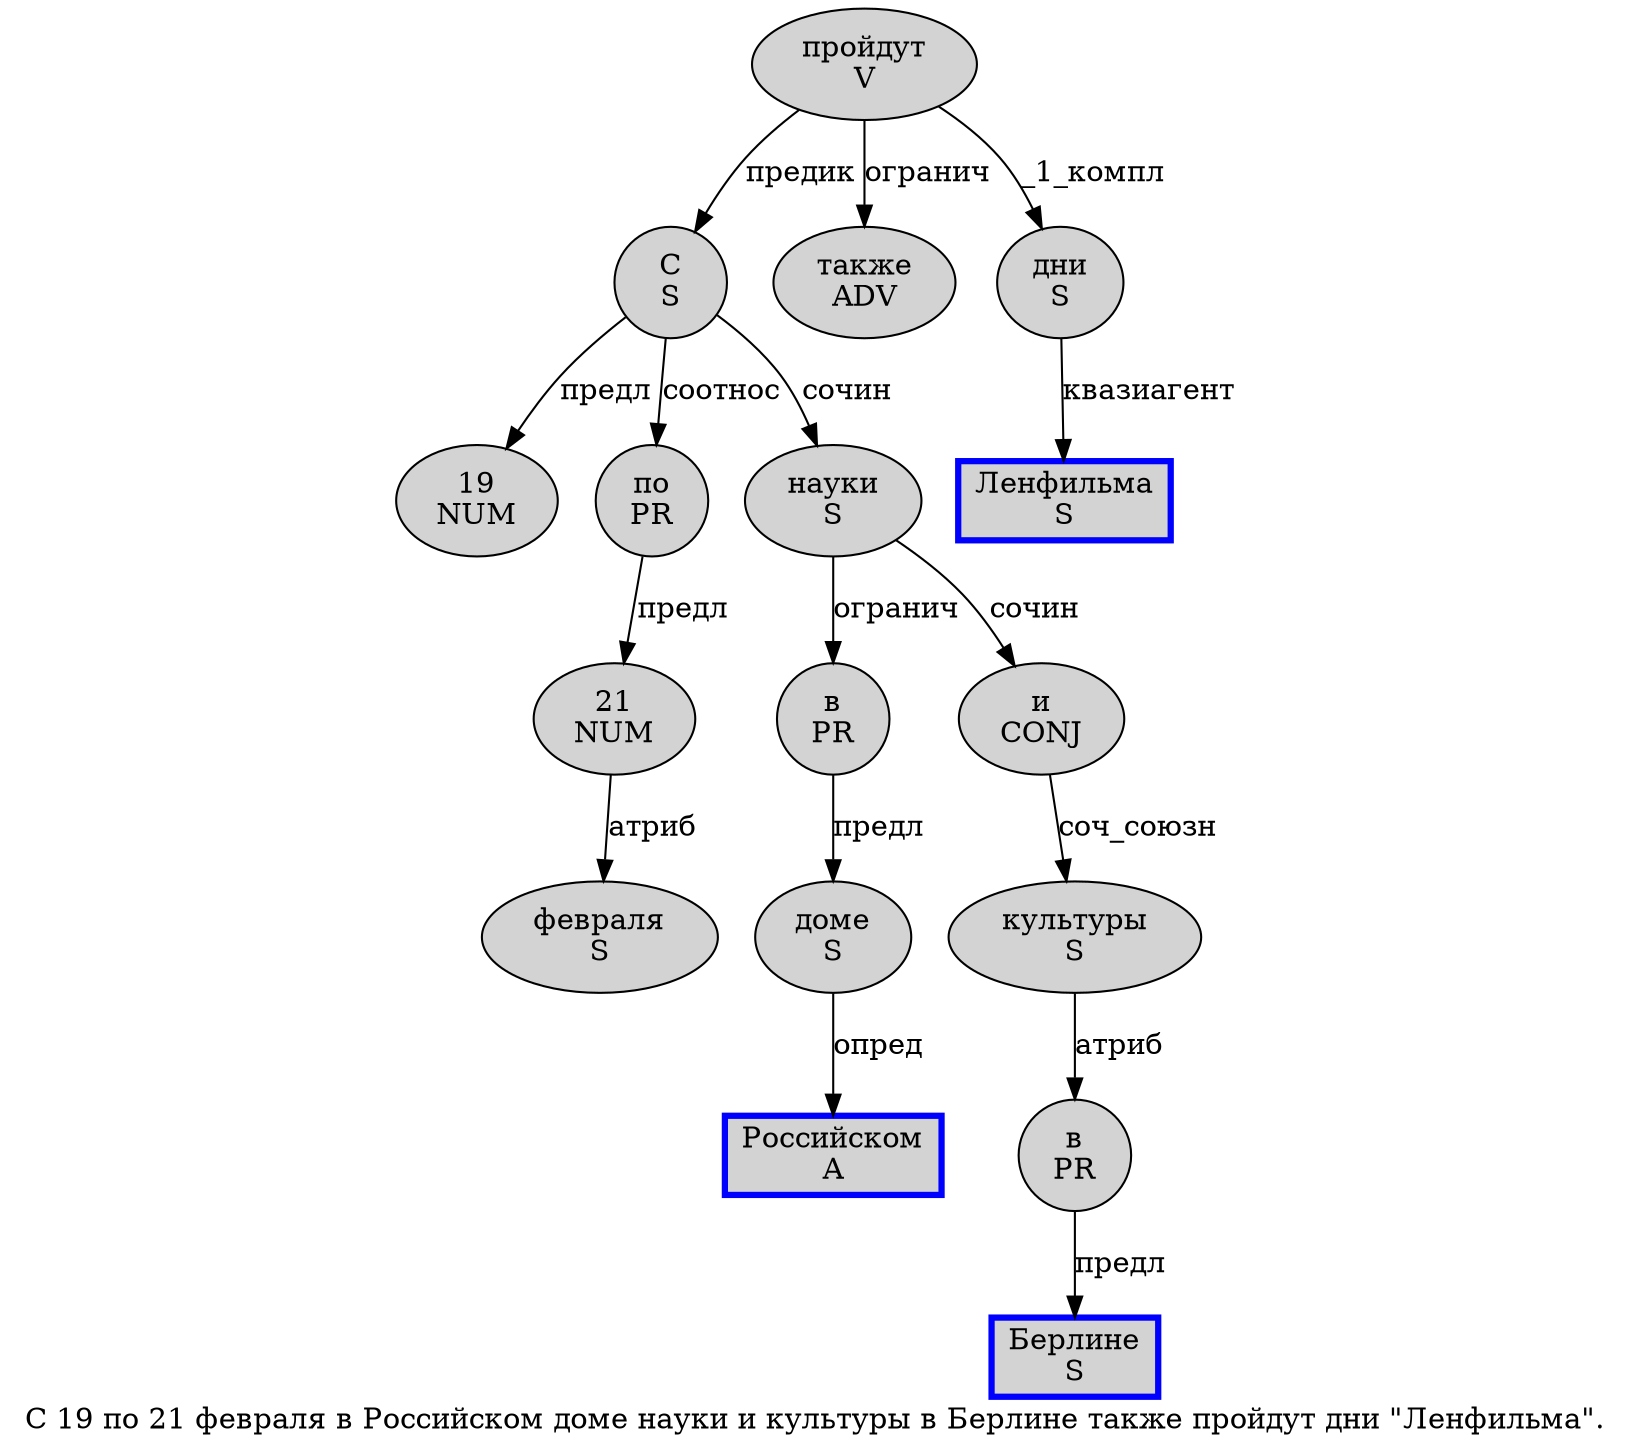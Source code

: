 digraph SENTENCE_1466 {
	graph [label="С 19 по 21 февраля в Российском доме науки и культуры в Берлине также пройдут дни \"Ленфильма\"."]
	node [style=filled]
		0 [label="С
S" color="" fillcolor=lightgray penwidth=1 shape=ellipse]
		1 [label="19
NUM" color="" fillcolor=lightgray penwidth=1 shape=ellipse]
		2 [label="по
PR" color="" fillcolor=lightgray penwidth=1 shape=ellipse]
		3 [label="21
NUM" color="" fillcolor=lightgray penwidth=1 shape=ellipse]
		4 [label="февраля
S" color="" fillcolor=lightgray penwidth=1 shape=ellipse]
		5 [label="в
PR" color="" fillcolor=lightgray penwidth=1 shape=ellipse]
		6 [label="Российском
A" color=blue fillcolor=lightgray penwidth=3 shape=box]
		7 [label="доме
S" color="" fillcolor=lightgray penwidth=1 shape=ellipse]
		8 [label="науки
S" color="" fillcolor=lightgray penwidth=1 shape=ellipse]
		9 [label="и
CONJ" color="" fillcolor=lightgray penwidth=1 shape=ellipse]
		10 [label="культуры
S" color="" fillcolor=lightgray penwidth=1 shape=ellipse]
		11 [label="в
PR" color="" fillcolor=lightgray penwidth=1 shape=ellipse]
		12 [label="Берлине
S" color=blue fillcolor=lightgray penwidth=3 shape=box]
		13 [label="также
ADV" color="" fillcolor=lightgray penwidth=1 shape=ellipse]
		14 [label="пройдут
V" color="" fillcolor=lightgray penwidth=1 shape=ellipse]
		15 [label="дни
S" color="" fillcolor=lightgray penwidth=1 shape=ellipse]
		17 [label="Ленфильма
S" color=blue fillcolor=lightgray penwidth=3 shape=box]
			7 -> 6 [label="опред"]
			10 -> 11 [label="атриб"]
			3 -> 4 [label="атриб"]
			9 -> 10 [label="соч_союзн"]
			0 -> 1 [label="предл"]
			0 -> 2 [label="соотнос"]
			0 -> 8 [label="сочин"]
			8 -> 5 [label="огранич"]
			8 -> 9 [label="сочин"]
			5 -> 7 [label="предл"]
			11 -> 12 [label="предл"]
			14 -> 0 [label="предик"]
			14 -> 13 [label="огранич"]
			14 -> 15 [label="_1_компл"]
			2 -> 3 [label="предл"]
			15 -> 17 [label="квазиагент"]
}